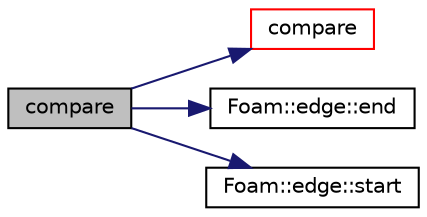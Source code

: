 digraph "compare"
{
  bgcolor="transparent";
  edge [fontname="Helvetica",fontsize="10",labelfontname="Helvetica",labelfontsize="10"];
  node [fontname="Helvetica",fontsize="10",shape=record];
  rankdir="LR";
  Node1 [label="compare",height=0.2,width=0.4,color="black", fillcolor="grey75", style="filled", fontcolor="black"];
  Node1 -> Node2 [color="midnightblue",fontsize="10",style="solid",fontname="Helvetica"];
  Node2 [label="compare",height=0.2,width=0.4,color="red",URL="$a00448.html#a5b747fb686c512962b79efb1609733de",tooltip="Compare the given start and end points with this curve. "];
  Node1 -> Node3 [color="midnightblue",fontsize="10",style="solid",fontname="Helvetica"];
  Node3 [label="Foam::edge::end",height=0.2,width=0.4,color="black",URL="$a00612.html#a8ed0e876210c2c116b5694307a830518",tooltip="Return end vertex label. "];
  Node1 -> Node4 [color="midnightblue",fontsize="10",style="solid",fontname="Helvetica"];
  Node4 [label="Foam::edge::start",height=0.2,width=0.4,color="black",URL="$a00612.html#a96b607a9a9baa575783b4af443ef613f",tooltip="Return start vertex label. "];
}

